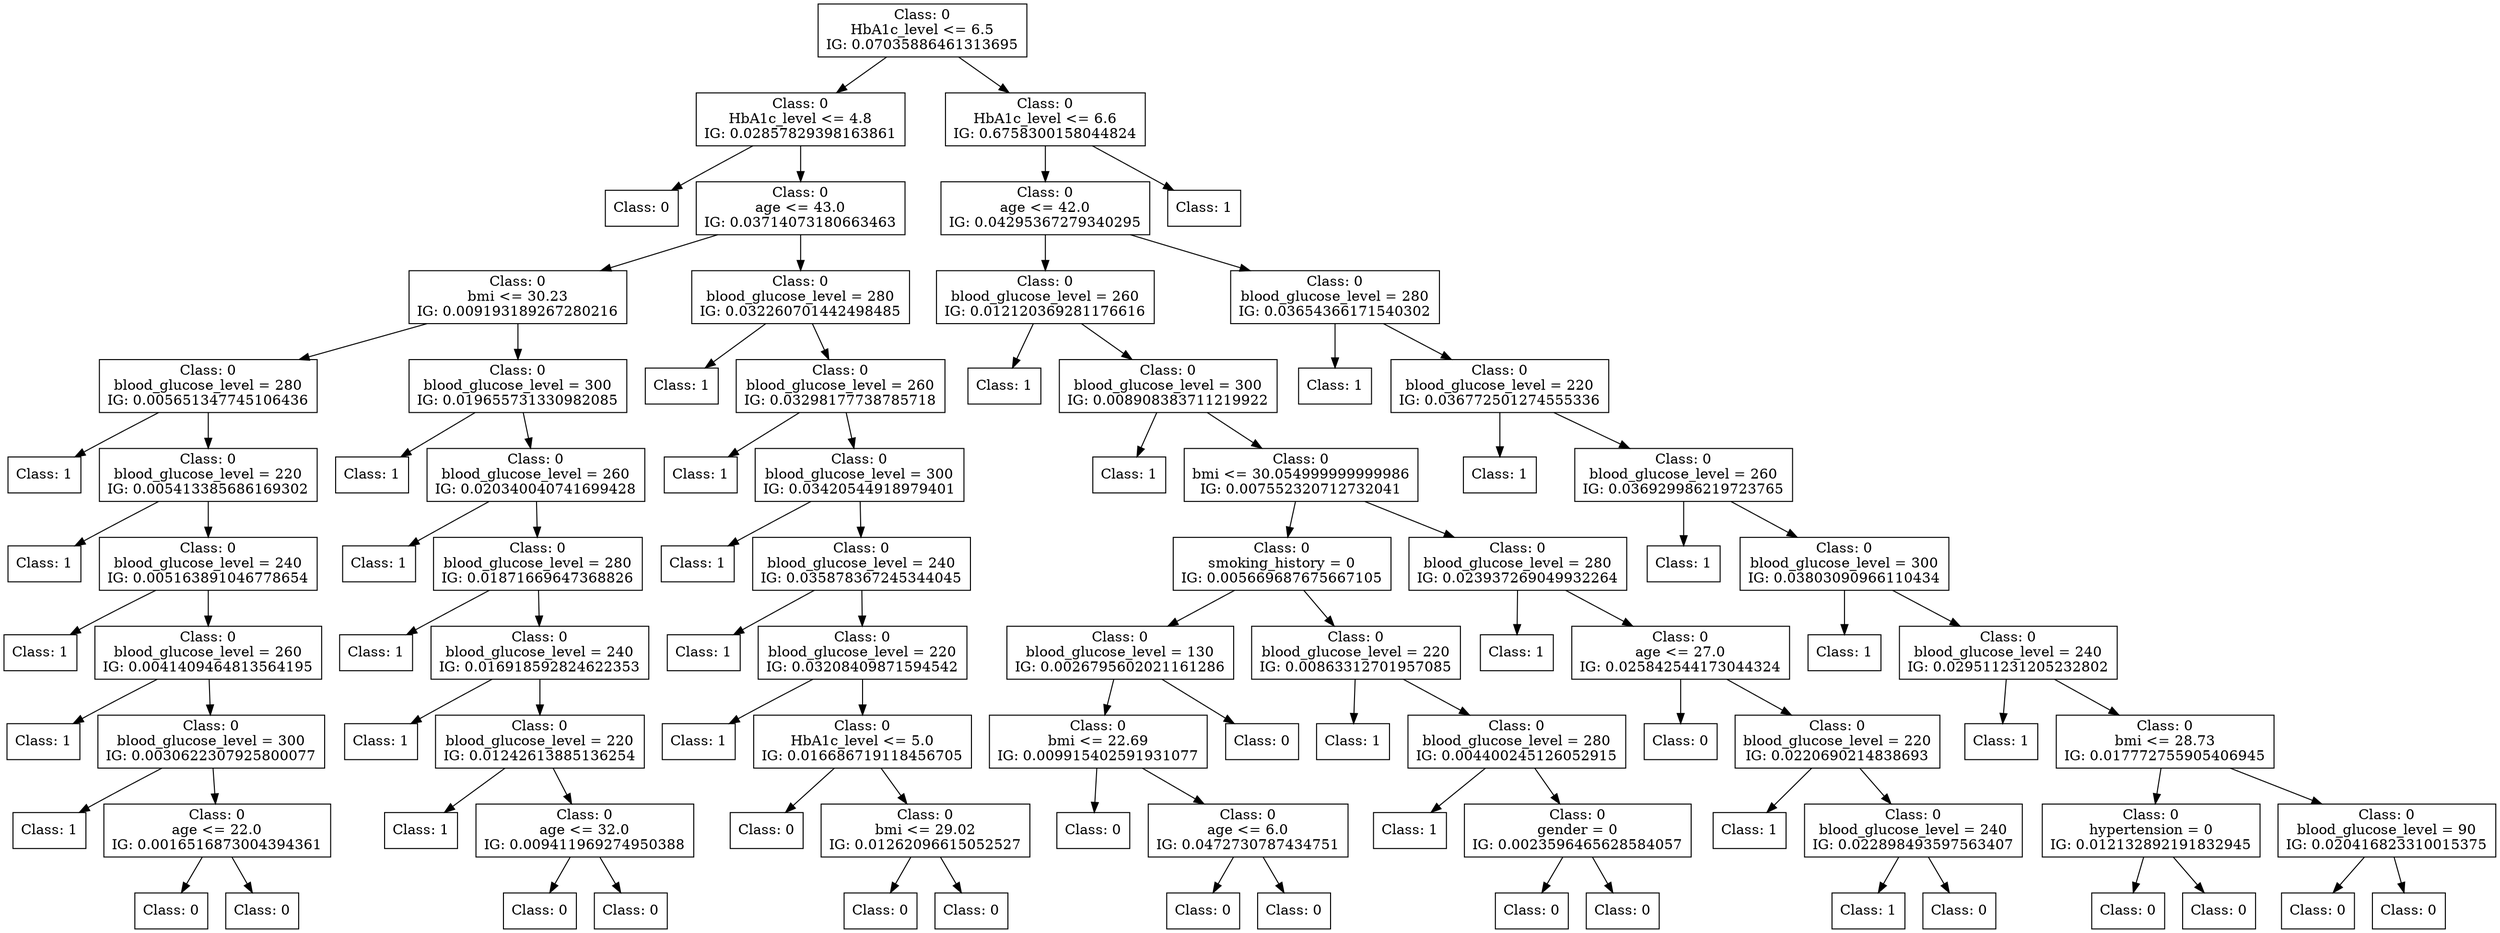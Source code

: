 digraph DecisionTree {
	rankdir=TD;
	node [shape=box];
	1901844320880 [label="Class: 0
HbA1c_level <= 6.5
IG: 0.07035886461313695"];
	1902432963936 [label="Class: 0
HbA1c_level <= 4.8
IG: 0.02857829398163861"];
	1901844320880 -> 1902432963936;
	1902402362992 [label="Class: 0
"];
	1902432963936 -> 1902402362992;
	1902402363232 [label="Class: 0
age <= 43.0
IG: 0.03714073180663463"];
	1902432963936 -> 1902402363232;
	1902433187008 [label="Class: 0
bmi <= 30.23
IG: 0.009193189267280216"];
	1902402363232 -> 1902433187008;
	1902432796000 [label="Class: 0
blood_glucose_level = 280
IG: 0.005651347745106436"];
	1902433187008 -> 1902432796000;
	1902421598432 [label="Class: 1
"];
	1902432796000 -> 1902421598432;
	1902421597184 [label="Class: 0
blood_glucose_level = 220
IG: 0.005413385686169302"];
	1902432796000 -> 1902421597184;
	1902422640192 [label="Class: 1
"];
	1902421597184 -> 1902422640192;
	1902422646240 [label="Class: 0
blood_glucose_level = 240
IG: 0.005163891046778654"];
	1902421597184 -> 1902422646240;
	1902422646144 [label="Class: 1
"];
	1902422646240 -> 1902422646144;
	1902422638896 [label="Class: 0
blood_glucose_level = 260
IG: 0.0041409464813564195"];
	1902422646240 -> 1902422638896;
	1902422643216 [label="Class: 1
"];
	1902422638896 -> 1902422643216;
	1902422646336 [label="Class: 0
blood_glucose_level = 300
IG: 0.0030622307925800077"];
	1902422638896 -> 1902422646336;
	1902422641392 [label="Class: 1
"];
	1902422646336 -> 1902422641392;
	1902422646912 [label="Class: 0
age <= 22.0
IG: 0.0016516873004394361"];
	1902422646336 -> 1902422646912;
	1902422641872 [label="Class: 0
"];
	1902422646912 -> 1902422641872;
	1902422645088 [label="Class: 0
"];
	1902422646912 -> 1902422645088;
	1902432791536 [label="Class: 0
blood_glucose_level = 300
IG: 0.019655731330982085"];
	1902433187008 -> 1902432791536;
	1902422647056 [label="Class: 1
"];
	1902432791536 -> 1902422647056;
	1902422645856 [label="Class: 0
blood_glucose_level = 260
IG: 0.020340040741699428"];
	1902432791536 -> 1902422645856;
	1902422646432 [label="Class: 1
"];
	1902422645856 -> 1902422646432;
	1902422647248 [label="Class: 0
blood_glucose_level = 280
IG: 0.01871669647368826"];
	1902422645856 -> 1902422647248;
	1902422646672 [label="Class: 1
"];
	1902422647248 -> 1902422646672;
	1902422646960 [label="Class: 0
blood_glucose_level = 240
IG: 0.016918592824622353"];
	1902422647248 -> 1902422646960;
	1902422645472 [label="Class: 1
"];
	1902422646960 -> 1902422645472;
	1902422645328 [label="Class: 0
blood_glucose_level = 220
IG: 0.01242613885136254"];
	1902422646960 -> 1902422645328;
	1902422646864 [label="Class: 1
"];
	1902422645328 -> 1902422646864;
	1902422647344 [label="Class: 0
age <= 32.0
IG: 0.009411969274950388"];
	1902422645328 -> 1902422647344;
	1902422648256 [label="Class: 0
"];
	1902422647344 -> 1902422648256;
	1902422647008 [label="Class: 0
"];
	1902422647344 -> 1902422647008;
	1902433180144 [label="Class: 0
blood_glucose_level = 280
IG: 0.032260701442498485"];
	1902402363232 -> 1902433180144;
	1902422645712 [label="Class: 1
"];
	1902433180144 -> 1902422645712;
	1902422647200 [label="Class: 0
blood_glucose_level = 260
IG: 0.03298177738785718"];
	1902433180144 -> 1902422647200;
	1902422644752 [label="Class: 1
"];
	1902422647200 -> 1902422644752;
	1902422645760 [label="Class: 0
blood_glucose_level = 300
IG: 0.03420544918979401"];
	1902422647200 -> 1902422645760;
	1902422644464 [label="Class: 1
"];
	1902422645760 -> 1902422644464;
	1902422644944 [label="Class: 0
blood_glucose_level = 240
IG: 0.035878367245344045"];
	1902422645760 -> 1902422644944;
	1902422647824 [label="Class: 1
"];
	1902422644944 -> 1902422647824;
	1902422646768 [label="Class: 0
blood_glucose_level = 220
IG: 0.03208409871594542"];
	1902422644944 -> 1902422646768;
	1902422648592 [label="Class: 1
"];
	1902422646768 -> 1902422648592;
	1902422649120 [label="Class: 0
HbA1c_level <= 5.0
IG: 0.016686719118456705"];
	1902422646768 -> 1902422649120;
	1902422647488 [label="Class: 0
"];
	1902422649120 -> 1902422647488;
	1902422649024 [label="Class: 0
bmi <= 29.02
IG: 0.01262096615052527"];
	1902422649120 -> 1902422649024;
	1902422648064 [label="Class: 0
"];
	1902422649024 -> 1902422648064;
	1902422645904 [label="Class: 0
"];
	1902422649024 -> 1902422645904;
	1902432961296 [label="Class: 0
HbA1c_level <= 6.6
IG: 0.6758300158044824"];
	1901844320880 -> 1902432961296;
	1902422648016 [label="Class: 0
age <= 42.0
IG: 0.04295367279340295"];
	1902432961296 -> 1902422648016;
	1902422649552 [label="Class: 0
blood_glucose_level = 260
IG: 0.012120369281176616"];
	1902422648016 -> 1902422649552;
	1902422642784 [label="Class: 1
"];
	1902422649552 -> 1902422642784;
	1902422649648 [label="Class: 0
blood_glucose_level = 300
IG: 0.008908383711219922"];
	1902422649552 -> 1902422649648;
	1902422647152 [label="Class: 1
"];
	1902422649648 -> 1902422647152;
	1902422647728 [label="Class: 0
bmi <= 30.054999999999986
IG: 0.007552320712732041"];
	1902422649648 -> 1902422647728;
	1902422647104 [label="Class: 0
smoking_history = 0
IG: 0.005669687675667105"];
	1902422647728 -> 1902422647104;
	1902422650272 [label="Class: 0
blood_glucose_level = 130
IG: 0.0026795602021161286"];
	1902422647104 -> 1902422650272;
	1902422648496 [label="Class: 0
bmi <= 22.69
IG: 0.009915402591931077"];
	1902422650272 -> 1902422648496;
	1902422651184 [label="Class: 0
"];
	1902422648496 -> 1902422651184;
	1902422642640 [label="Class: 0
age <= 6.0
IG: 0.0472730787434751"];
	1902422648496 -> 1902422642640;
	1902422647536 [label="Class: 0
"];
	1902422642640 -> 1902422647536;
	1902422650656 [label="Class: 0
"];
	1902422642640 -> 1902422650656;
	1902422649600 [label="Class: 0
"];
	1902422650272 -> 1902422649600;
	1902422649168 [label="Class: 0
blood_glucose_level = 220
IG: 0.00863312701957085"];
	1902422647104 -> 1902422649168;
	1902422646000 [label="Class: 1
"];
	1902422649168 -> 1902422646000;
	1902422646576 [label="Class: 0
blood_glucose_level = 280
IG: 0.004400245126052915"];
	1902422649168 -> 1902422646576;
	1902422650080 [label="Class: 1
"];
	1902422646576 -> 1902422650080;
	1902422649216 [label="Class: 0
gender = 0
IG: 0.0023596465628584057"];
	1902422646576 -> 1902422649216;
	1902422640048 [label="Class: 0
"];
	1902422649216 -> 1902422640048;
	1902422650368 [label="Class: 0
"];
	1902422649216 -> 1902422650368;
	1902422646288 [label="Class: 0
blood_glucose_level = 280
IG: 0.023937269049932264"];
	1902422647728 -> 1902422646288;
	1902422645616 [label="Class: 1
"];
	1902422646288 -> 1902422645616;
	1902422650848 [label="Class: 0
age <= 27.0
IG: 0.025842544173044324"];
	1902422646288 -> 1902422650848;
	1902422651088 [label="Class: 0
"];
	1902422650848 -> 1902422651088;
	1902422650608 [label="Class: 0
blood_glucose_level = 220
IG: 0.0220690214838693"];
	1902422650848 -> 1902422650608;
	1902422648352 [label="Class: 1
"];
	1902422650608 -> 1902422648352;
	1902422652000 [label="Class: 0
blood_glucose_level = 240
IG: 0.022898493597563407"];
	1902422650608 -> 1902422652000;
	1902422651376 [label="Class: 1
"];
	1902422652000 -> 1902422651376;
	1902422649840 [label="Class: 0
"];
	1902422652000 -> 1902422649840;
	1902422649264 [label="Class: 0
blood_glucose_level = 280
IG: 0.03654366171540302"];
	1902422648016 -> 1902422649264;
	1902422652528 [label="Class: 1
"];
	1902422649264 -> 1902422652528;
	1902422649744 [label="Class: 0
blood_glucose_level = 220
IG: 0.036772501274555336"];
	1902422649264 -> 1902422649744;
	1902422647392 [label="Class: 1
"];
	1902422649744 -> 1902422647392;
	1902422652240 [label="Class: 0
blood_glucose_level = 260
IG: 0.036929986219723765"];
	1902422649744 -> 1902422652240;
	1902422649312 [label="Class: 1
"];
	1902422652240 -> 1902422649312;
	1902422653200 [label="Class: 0
blood_glucose_level = 300
IG: 0.03803090966110434"];
	1902422652240 -> 1902422653200;
	1902422653152 [label="Class: 1
"];
	1902422653200 -> 1902422653152;
	1902422638656 [label="Class: 0
blood_glucose_level = 240
IG: 0.029511231205232802"];
	1902422653200 -> 1902422638656;
	1902422646720 [label="Class: 1
"];
	1902422638656 -> 1902422646720;
	1902422650224 [label="Class: 0
bmi <= 28.73
IG: 0.017772755905406945"];
	1902422638656 -> 1902422650224;
	1902422647872 [label="Class: 0
hypertension = 0
IG: 0.012132892191832945"];
	1902422650224 -> 1902422647872;
	1902422644896 [label="Class: 0
"];
	1902422647872 -> 1902422644896;
	1902422652048 [label="Class: 0
"];
	1902422647872 -> 1902422652048;
	1902422653776 [label="Class: 0
blood_glucose_level = 90
IG: 0.020416823310015375"];
	1902422650224 -> 1902422653776;
	1902422653392 [label="Class: 0
"];
	1902422653776 -> 1902422653392;
	1902422651664 [label="Class: 0
"];
	1902422653776 -> 1902422651664;
	1902422642064 [label="Class: 1
"];
	1902432961296 -> 1902422642064;
}

